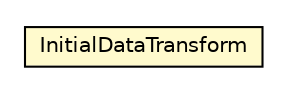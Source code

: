 #!/usr/local/bin/dot
#
# Class diagram 
# Generated by UMLGraph version R5_6-24-gf6e263 (http://www.umlgraph.org/)
#

digraph G {
	edge [fontname="Helvetica",fontsize=10,labelfontname="Helvetica",labelfontsize=10];
	node [fontname="Helvetica",fontsize=10,shape=plaintext];
	nodesep=0.25;
	ranksep=0.5;
	// com.elte.osz.etc.InitialDataTransform
	c396 [label=<<table title="com.elte.osz.etc.InitialDataTransform" border="0" cellborder="1" cellspacing="0" cellpadding="2" port="p" bgcolor="lemonChiffon" href="./InitialDataTransform.html">
		<tr><td><table border="0" cellspacing="0" cellpadding="1">
<tr><td align="center" balign="center"> InitialDataTransform </td></tr>
		</table></td></tr>
		</table>>, URL="./InitialDataTransform.html", fontname="Helvetica", fontcolor="black", fontsize=10.0];
}

